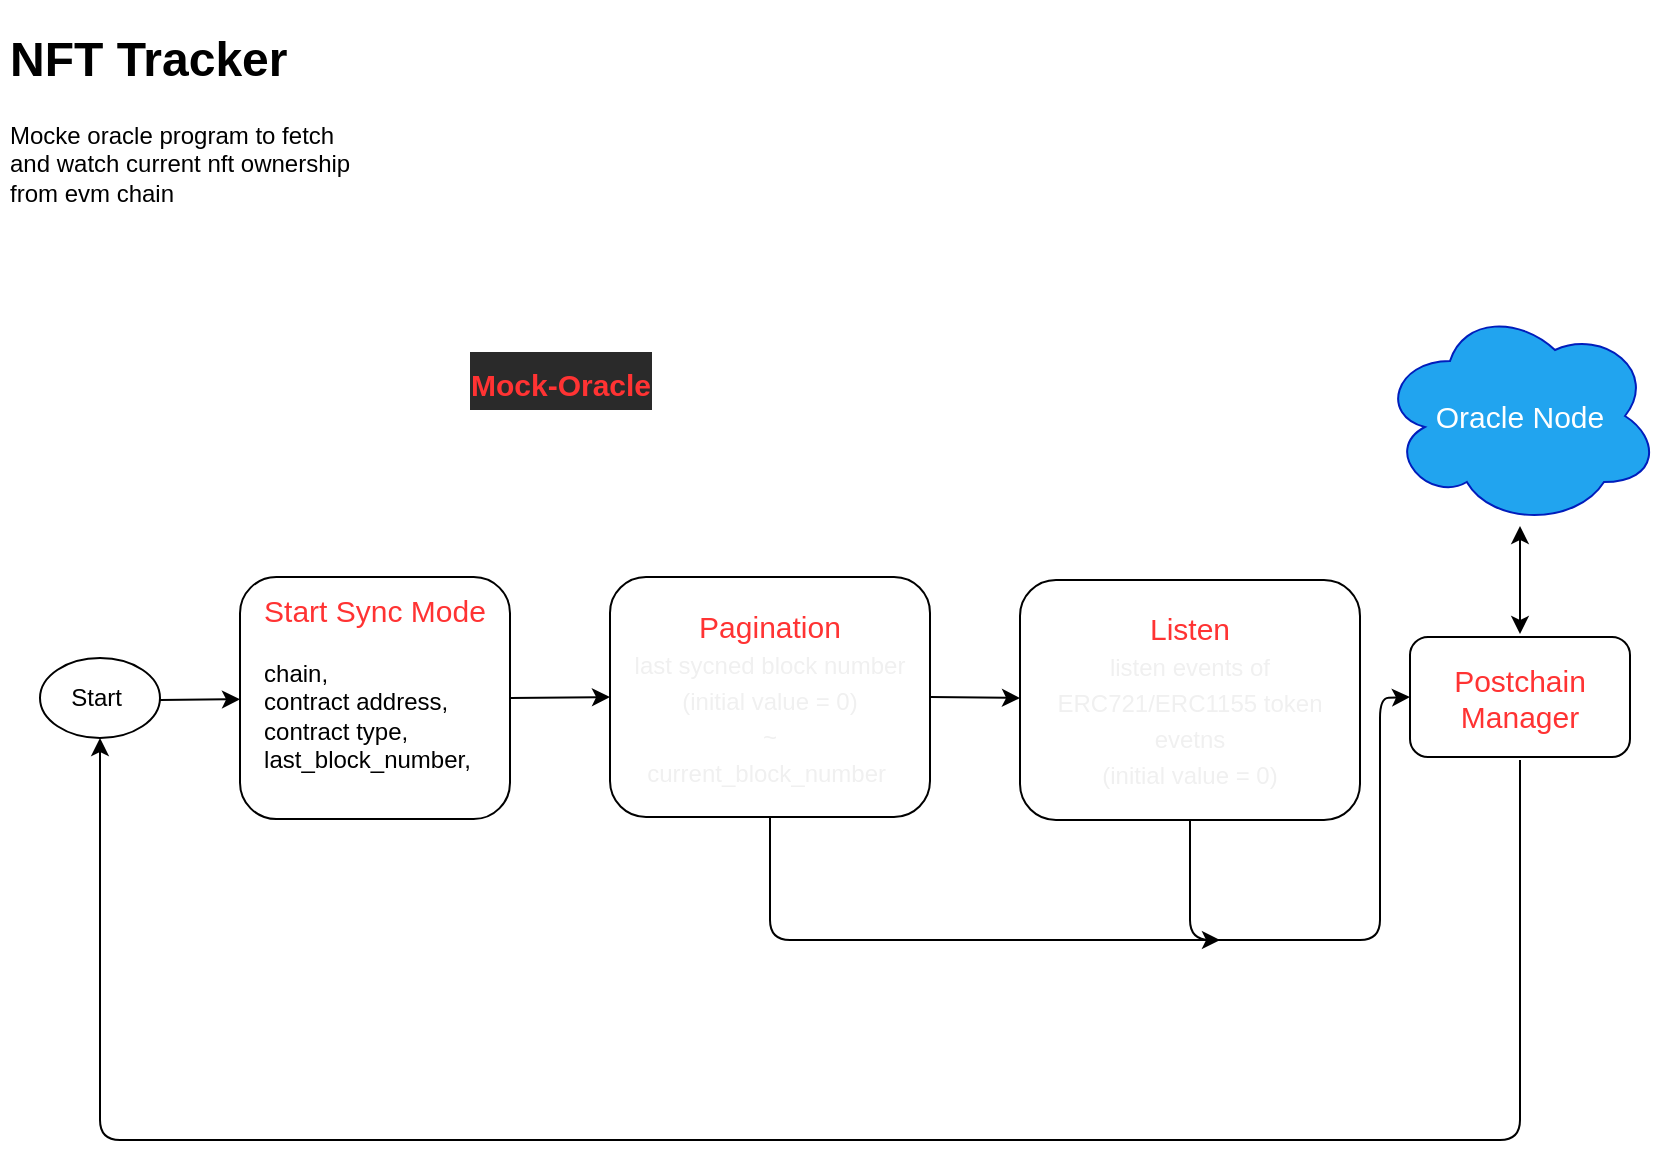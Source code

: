 <mxfile>
    <diagram id="b1OXNlHl6_CuhNNXzP8F" name="main">
        <mxGraphModel dx="845" dy="534" grid="1" gridSize="10" guides="1" tooltips="1" connect="1" arrows="1" fold="1" page="1" pageScale="1" pageWidth="850" pageHeight="1100" math="0" shadow="0">
            <root>
                <mxCell id="0"/>
                <mxCell id="1" parent="0"/>
                <mxCell id="2" value="Start&amp;nbsp;" style="ellipse;whiteSpace=wrap;html=1;" parent="1" vertex="1">
                    <mxGeometry x="60" y="359" width="60" height="40" as="geometry"/>
                </mxCell>
                <mxCell id="3" value="&lt;h1&gt;NFT Tracker&lt;/h1&gt;&lt;p&gt;Mocke oracle program to fetch and watch current nft ownership from evm chain&lt;/p&gt;" style="text;html=1;strokeColor=none;fillColor=none;spacing=5;spacingTop=-20;whiteSpace=wrap;overflow=hidden;rounded=0;" parent="1" vertex="1">
                    <mxGeometry x="40" y="40" width="190" height="100" as="geometry"/>
                </mxCell>
                <mxCell id="5" value="Pagination&lt;br&gt;&lt;span style=&quot;color: rgb(240 , 240 , 240) ; font-size: 12px ; text-align: left&quot;&gt;last sycned block number&lt;br&gt;(initial value = 0)&lt;br&gt;~&lt;br&gt;current_block_number&amp;nbsp;&lt;/span&gt;" style="rounded=1;whiteSpace=wrap;html=1;fontSize=15;fontColor=#FF3333;" parent="1" vertex="1">
                    <mxGeometry x="345" y="318.5" width="160" height="120" as="geometry"/>
                </mxCell>
                <mxCell id="11" value="" style="endArrow=classic;html=1;fontSize=15;fontColor=#FF3333;entryX=0;entryY=0.5;entryDx=0;entryDy=0;exitX=1;exitY=0.5;exitDx=0;exitDy=0;" parent="1" target="5" edge="1" source="27">
                    <mxGeometry width="50" height="50" relative="1" as="geometry">
                        <mxPoint x="330" y="379" as="sourcePoint"/>
                        <mxPoint x="410" y="499" as="targetPoint"/>
                        <Array as="points"/>
                    </mxGeometry>
                </mxCell>
                <mxCell id="12" value="Oracle Node" style="ellipse;shape=cloud;whiteSpace=wrap;html=1;fontSize=15;fontColor=#ffffff;fillColor=#21A4EF;strokeColor=#001DBC;" parent="1" vertex="1">
                    <mxGeometry x="730" y="183" width="140" height="110" as="geometry"/>
                </mxCell>
                <mxCell id="13" value="Postchain Manager" style="rounded=1;whiteSpace=wrap;html=1;fontSize=15;fontColor=#FF3333;" parent="1" vertex="1">
                    <mxGeometry x="745" y="348.5" width="110" height="60" as="geometry"/>
                </mxCell>
                <mxCell id="23" value="" style="endArrow=classic;startArrow=classic;html=1;fontSize=15;fontColor=#FF3333;entryX=0.5;entryY=1;entryDx=0;entryDy=0;entryPerimeter=0;" parent="1" target="12" edge="1">
                    <mxGeometry width="50" height="50" relative="1" as="geometry">
                        <mxPoint x="800" y="347" as="sourcePoint"/>
                        <mxPoint x="750" y="287" as="targetPoint"/>
                    </mxGeometry>
                </mxCell>
                <mxCell id="2qn1xMY_IjZt9HpOv6N8-24" value="&lt;font style=&quot;font-size: 15px&quot;&gt;Mock-Oracle&lt;/font&gt;" style="text;strokeColor=none;fillColor=none;html=1;fontSize=24;fontStyle=1;verticalAlign=middle;align=center;labelBackgroundColor=#2A2A2A;fontColor=#FF3333;" parent="1" vertex="1">
                    <mxGeometry x="270" y="200" width="100" height="40" as="geometry"/>
                </mxCell>
                <mxCell id="7" value="Listen&lt;br&gt;&lt;div&gt;&lt;font color=&quot;#f0f0f0&quot;&gt;&lt;span style=&quot;font-size: 12px&quot;&gt;listen events of ERC721/ERC1155 token evetns&lt;/span&gt;&lt;/font&gt;&lt;/div&gt;&lt;span style=&quot;color: rgb(240 , 240 , 240) ; font-size: 12px&quot;&gt;(initial value = 0)&lt;/span&gt;" style="rounded=1;whiteSpace=wrap;html=1;fontSize=15;fontColor=#FF3333;align=center;" parent="1" vertex="1">
                    <mxGeometry x="550" y="320" width="170" height="120" as="geometry"/>
                </mxCell>
                <mxCell id="27" value="&lt;font color=&quot;#ff3333&quot;&gt;&lt;span style=&quot;font-size: 15px&quot;&gt;Start Sync Mode&lt;/span&gt;&lt;/font&gt;&lt;br&gt;&lt;br&gt;&lt;div style=&quot;text-align: left&quot;&gt;&lt;span&gt;chain,&lt;/span&gt;&lt;/div&gt;&lt;div style=&quot;text-align: left&quot;&gt;&lt;span&gt;contract address,&lt;/span&gt;&lt;/div&gt;&lt;div style=&quot;text-align: left&quot;&gt;&lt;span&gt;contract type,&lt;/span&gt;&lt;/div&gt;&lt;div style=&quot;text-align: left&quot;&gt;&lt;span&gt;last_block_number,&lt;/span&gt;&lt;/div&gt;&lt;div style=&quot;text-align: left&quot;&gt;&lt;br&gt;&lt;/div&gt;" style="rounded=1;whiteSpace=wrap;html=1;" vertex="1" parent="1">
                    <mxGeometry x="160" y="318.5" width="135" height="121" as="geometry"/>
                </mxCell>
                <mxCell id="28" value="" style="endArrow=classic;html=1;" edge="1" parent="1" target="27">
                    <mxGeometry width="50" height="50" relative="1" as="geometry">
                        <mxPoint x="120" y="380" as="sourcePoint"/>
                        <mxPoint x="280" y="360" as="targetPoint"/>
                    </mxGeometry>
                </mxCell>
                <mxCell id="29" value="" style="endArrow=classic;html=1;entryX=0.5;entryY=1;entryDx=0;entryDy=0;" edge="1" parent="1" target="2">
                    <mxGeometry width="50" height="50" relative="1" as="geometry">
                        <mxPoint x="800" y="410" as="sourcePoint"/>
                        <mxPoint x="130" y="380" as="targetPoint"/>
                        <Array as="points">
                            <mxPoint x="800" y="600"/>
                            <mxPoint x="90" y="600"/>
                        </Array>
                    </mxGeometry>
                </mxCell>
                <mxCell id="30" value="" style="endArrow=classic;html=1;exitX=1;exitY=0.5;exitDx=0;exitDy=0;" edge="1" parent="1" source="5">
                    <mxGeometry width="50" height="50" relative="1" as="geometry">
                        <mxPoint x="480" y="540" as="sourcePoint"/>
                        <mxPoint x="550" y="379" as="targetPoint"/>
                    </mxGeometry>
                </mxCell>
                <mxCell id="31" value="" style="endArrow=classic;html=1;exitX=0.5;exitY=1;exitDx=0;exitDy=0;entryX=0;entryY=0.5;entryDx=0;entryDy=0;" edge="1" parent="1" source="7" target="13">
                    <mxGeometry width="50" height="50" relative="1" as="geometry">
                        <mxPoint x="620" y="560" as="sourcePoint"/>
                        <mxPoint x="670" y="510" as="targetPoint"/>
                        <Array as="points">
                            <mxPoint x="635" y="500"/>
                            <mxPoint x="730" y="500"/>
                            <mxPoint x="730" y="379"/>
                        </Array>
                    </mxGeometry>
                </mxCell>
                <mxCell id="32" value="" style="endArrow=classic;html=1;exitX=0.5;exitY=1;exitDx=0;exitDy=0;" edge="1" parent="1" source="5">
                    <mxGeometry width="50" height="50" relative="1" as="geometry">
                        <mxPoint x="420" y="540" as="sourcePoint"/>
                        <mxPoint x="650" y="500" as="targetPoint"/>
                        <Array as="points">
                            <mxPoint x="425" y="500"/>
                        </Array>
                    </mxGeometry>
                </mxCell>
            </root>
        </mxGraphModel>
    </diagram>
    <diagram id="IkjSWx6UCIAEnIssnvrv" name="Pagination">
        <mxGraphModel dx="1695" dy="534" grid="1" gridSize="10" guides="1" tooltips="1" connect="1" arrows="1" fold="1" page="1" pageScale="1" pageWidth="850" pageHeight="1100" math="0" shadow="0">
            <root>
                <mxCell id="THD_KMVSrN71QMRUW1fy-0"/>
                <mxCell id="THD_KMVSrN71QMRUW1fy-1" parent="THD_KMVSrN71QMRUW1fy-0"/>
                <mxCell id="_SyRVDmd6xZqdeNpAbkV-0" value="&lt;h1&gt;NFT Tracker&lt;/h1&gt;&lt;div&gt;Pagination block&lt;/div&gt;" style="text;html=1;strokeColor=none;fillColor=none;spacing=5;spacingTop=-20;whiteSpace=wrap;overflow=hidden;rounded=0;" parent="THD_KMVSrN71QMRUW1fy-1" vertex="1">
                    <mxGeometry x="-727.5" y="40" width="190" height="70" as="geometry"/>
                </mxCell>
                <mxCell id="lDMpmmQS79Zj6d417-wL-2" value="&lt;span style=&quot;color: rgb(156 , 220 , 254) ; font-family: &amp;#34;meslolgs nf&amp;#34; , &amp;#34;menlo&amp;#34; , &amp;#34;monaco&amp;#34; , &amp;#34;courier new&amp;#34; , monospace ; text-align: left&quot;&gt;maximumRetry is null?&lt;/span&gt;" style="rhombus;whiteSpace=wrap;html=1;labelBackgroundColor=#2A2A2A;fontSize=13;fontColor=#FF3333;fillColor=default;" parent="THD_KMVSrN71QMRUW1fy-1" vertex="1">
                    <mxGeometry x="-280" y="180" width="290" height="90" as="geometry"/>
                </mxCell>
                <mxCell id="lDMpmmQS79Zj6d417-wL-3" value="" style="endArrow=classic;html=1;fontSize=13;fontColor=#FF3333;exitX=1;exitY=0.5;exitDx=0;exitDy=0;entryX=0;entryY=0.5;entryDx=0;entryDy=0;" parent="THD_KMVSrN71QMRUW1fy-1" source="lDMpmmQS79Zj6d417-wL-1" target="lDMpmmQS79Zj6d417-wL-2" edge="1">
                    <mxGeometry width="50" height="50" relative="1" as="geometry">
                        <mxPoint x="-457.5" y="220" as="sourcePoint"/>
                        <mxPoint x="-417.5" y="280" as="targetPoint"/>
                    </mxGeometry>
                </mxCell>
                <mxCell id="lDMpmmQS79Zj6d417-wL-4" value="&lt;span style=&quot;color: rgb(156 , 220 , 254) ; font-family: &amp;#34;meslolgs nf&amp;#34; , &amp;#34;menlo&amp;#34; , &amp;#34;monaco&amp;#34; , &amp;#34;courier new&amp;#34; , monospace ; text-align: left&quot;&gt;maximumRetry = Log2(lastBlockNumber)&lt;/span&gt;" style="rounded=1;whiteSpace=wrap;html=1;labelBackgroundColor=#2A2A2A;fontSize=13;fontColor=#FF3333;fillColor=default;" parent="THD_KMVSrN71QMRUW1fy-1" vertex="1">
                    <mxGeometry x="-290" y="300" width="325" height="60" as="geometry"/>
                </mxCell>
                <mxCell id="lDMpmmQS79Zj6d417-wL-5" value="" style="endArrow=classic;html=1;fontSize=13;fontColor=#FF3333;exitX=0.5;exitY=1;exitDx=0;exitDy=0;entryX=0.479;entryY=-0.022;entryDx=0;entryDy=0;entryPerimeter=0;fillColor=#60a917;strokeColor=#2D7600;strokeWidth=2;" parent="THD_KMVSrN71QMRUW1fy-1" source="lDMpmmQS79Zj6d417-wL-2" target="lDMpmmQS79Zj6d417-wL-4" edge="1">
                    <mxGeometry width="50" height="50" relative="1" as="geometry">
                        <mxPoint x="-197.5" y="310" as="sourcePoint"/>
                        <mxPoint x="-147.5" y="260" as="targetPoint"/>
                    </mxGeometry>
                </mxCell>
                <mxCell id="lDMpmmQS79Zj6d417-wL-6" value="&lt;span style=&quot;color: rgb(156 , 220 , 254) ; font-family: &amp;#34;meslolgs nf&amp;#34; , &amp;#34;menlo&amp;#34; , &amp;#34;monaco&amp;#34; , &amp;#34;courier new&amp;#34; , monospace ; text-align: left&quot;&gt;lastBlockNumber &amp;lt; endBlockNumber&amp;nbsp;&lt;br&gt;or maximumRetry &amp;lt; 0&lt;br&gt;&lt;/span&gt;" style="rhombus;whiteSpace=wrap;html=1;labelBackgroundColor=#2A2A2A;fontSize=13;fontColor=#FF3333;fillColor=default;" parent="THD_KMVSrN71QMRUW1fy-1" vertex="1">
                    <mxGeometry x="-312.5" y="390" width="355" height="130" as="geometry"/>
                </mxCell>
                <mxCell id="lDMpmmQS79Zj6d417-wL-7" value="" style="endArrow=classic;html=1;fontSize=13;fontColor=#FF3333;strokeWidth=2;exitX=0;exitY=0.5;exitDx=0;exitDy=0;fillColor=#d80073;strokeColor=#A50040;entryX=1;entryY=0.5;entryDx=0;entryDy=0;" parent="THD_KMVSrN71QMRUW1fy-1" source="lDMpmmQS79Zj6d417-wL-6" target="lDMpmmQS79Zj6d417-wL-11" edge="1">
                    <mxGeometry width="50" height="50" relative="1" as="geometry">
                        <mxPoint x="-297.5" y="660" as="sourcePoint"/>
                        <mxPoint x="-262.5" y="590" as="targetPoint"/>
                    </mxGeometry>
                </mxCell>
                <mxCell id="lDMpmmQS79Zj6d417-wL-8" value="" style="endArrow=classic;html=1;fontSize=13;fontColor=#FF3333;strokeWidth=2;exitX=0.473;exitY=1.006;exitDx=0;exitDy=0;exitPerimeter=0;entryX=0.5;entryY=0;entryDx=0;entryDy=0;" parent="THD_KMVSrN71QMRUW1fy-1" source="lDMpmmQS79Zj6d417-wL-4" target="lDMpmmQS79Zj6d417-wL-6" edge="1">
                    <mxGeometry width="50" height="50" relative="1" as="geometry">
                        <mxPoint x="-267.5" y="420" as="sourcePoint"/>
                        <mxPoint x="-217.5" y="370" as="targetPoint"/>
                    </mxGeometry>
                </mxCell>
                <mxCell id="lDMpmmQS79Zj6d417-wL-11" value="&lt;span style=&quot;color: rgb(156 , 220 , 254) ; font-family: &amp;#34;meslolgs nf&amp;#34; , &amp;#34;menlo&amp;#34; , &amp;#34;monaco&amp;#34; , &amp;#34;courier new&amp;#34; , monospace ; text-align: left&quot;&gt;DeepSearch is null?&lt;/span&gt;" style="rhombus;whiteSpace=wrap;html=1;labelBackgroundColor=#2A2A2A;fontSize=13;fontColor=#FF3333;fillColor=default;" parent="THD_KMVSrN71QMRUW1fy-1" vertex="1">
                    <mxGeometry x="-590" y="410" width="240" height="90" as="geometry"/>
                </mxCell>
                <mxCell id="lDMpmmQS79Zj6d417-wL-12" value="&lt;span style=&quot;color: rgb(156 , 220 , 254) ; font-family: &amp;#34;meslolgs nf&amp;#34; , &amp;#34;menlo&amp;#34; , &amp;#34;monaco&amp;#34; , &amp;#34;courier new&amp;#34; , monospace ; text-align: left&quot;&gt;&lt;br&gt;DeepSearch =&amp;nbsp;&lt;/span&gt;&lt;span style=&quot;color: rgb(156 , 220 , 254) ; font-family: &amp;#34;meslolgs nf&amp;#34; , &amp;#34;menlo&amp;#34; , &amp;#34;monaco&amp;#34; , &amp;#34;courier new&amp;#34; , monospace ; text-align: left&quot;&gt;lastBlockNumber&lt;/span&gt;&lt;span style=&quot;color: rgb(156 , 220 , 254) ; font-family: &amp;#34;meslolgs nf&amp;#34; , &amp;#34;menlo&amp;#34; , &amp;#34;monaco&amp;#34; , &amp;#34;courier new&amp;#34; , monospace ; text-align: left&quot;&gt;&lt;br&gt;&amp;nbsp;&amp;nbsp;&lt;/span&gt;" style="rounded=1;whiteSpace=wrap;html=1;labelBackgroundColor=#2A2A2A;fontSize=13;fontColor=#FF3333;fillColor=default;" parent="THD_KMVSrN71QMRUW1fy-1" vertex="1">
                    <mxGeometry x="-587.5" y="570" width="235" height="50" as="geometry"/>
                </mxCell>
                <mxCell id="lDMpmmQS79Zj6d417-wL-13" value="" style="endArrow=classic;html=1;fontSize=13;fontColor=#FF3333;strokeWidth=2;startArrow=none;" parent="THD_KMVSrN71QMRUW1fy-1" source="lDMpmmQS79Zj6d417-wL-1" edge="1">
                    <mxGeometry width="50" height="50" relative="1" as="geometry">
                        <mxPoint x="-707.5" y="209.5" as="sourcePoint"/>
                        <mxPoint x="-657.5" y="209.5" as="targetPoint"/>
                    </mxGeometry>
                </mxCell>
                <mxCell id="lDMpmmQS79Zj6d417-wL-15" value="" style="endArrow=classic;html=1;fontSize=13;fontColor=#FF3333;strokeWidth=2;exitX=1;exitY=0.5;exitDx=0;exitDy=0;fillColor=#60a917;strokeColor=#2D7600;" parent="THD_KMVSrN71QMRUW1fy-1" source="lDMpmmQS79Zj6d417-wL-6" edge="1">
                    <mxGeometry relative="1" as="geometry">
                        <mxPoint x="-16.5" y="450" as="sourcePoint"/>
                        <mxPoint x="-766.5" y="130" as="targetPoint"/>
                        <Array as="points">
                            <mxPoint x="170" y="455"/>
                            <mxPoint x="170" y="130"/>
                        </Array>
                    </mxGeometry>
                </mxCell>
                <mxCell id="lDMpmmQS79Zj6d417-wL-16" value="Break" style="edgeLabel;resizable=0;html=1;align=center;verticalAlign=middle;labelBackgroundColor=#2A2A2A;fontSize=13;fontColor=#FF3333;fillColor=default;" parent="lDMpmmQS79Zj6d417-wL-15" connectable="0" vertex="1">
                    <mxGeometry relative="1" as="geometry"/>
                </mxCell>
                <mxCell id="lDMpmmQS79Zj6d417-wL-18" value="" style="endArrow=classic;html=1;fontSize=13;fontColor=#FF3333;strokeWidth=2;exitX=0.5;exitY=1;exitDx=0;exitDy=0;entryX=0.5;entryY=0;entryDx=0;entryDy=0;fillColor=#60a917;strokeColor=#2D7600;" parent="THD_KMVSrN71QMRUW1fy-1" source="lDMpmmQS79Zj6d417-wL-11" target="lDMpmmQS79Zj6d417-wL-12" edge="1">
                    <mxGeometry width="50" height="50" relative="1" as="geometry">
                        <mxPoint x="-527.5" y="560" as="sourcePoint"/>
                        <mxPoint x="-477.5" y="510" as="targetPoint"/>
                    </mxGeometry>
                </mxCell>
                <mxCell id="lDMpmmQS79Zj6d417-wL-20" value="&lt;span style=&quot;color: rgb(156 , 220 , 254) ; font-family: &amp;#34;meslolgs nf&amp;#34; , &amp;#34;menlo&amp;#34; , &amp;#34;monaco&amp;#34; , &amp;#34;courier new&amp;#34; , monospace ; font-size: 13px ; font-style: normal ; font-weight: 400 ; letter-spacing: normal ; text-align: center ; text-indent: 0px ; text-transform: none ; word-spacing: 0px ; display: inline ; float: none ; background-color: rgb(42 , 42 , 42)&quot;&gt;fetch events from startBlockNumer to lastBlockNumber&lt;/span&gt;" style="rhombus;whiteSpace=wrap;html=1;labelBackgroundColor=#2A2A2A;fontSize=13;fontColor=#FF3333;fillColor=default;" parent="THD_KMVSrN71QMRUW1fy-1" vertex="1">
                    <mxGeometry x="-720" y="770" width="500" height="110" as="geometry"/>
                </mxCell>
                <mxCell id="lDMpmmQS79Zj6d417-wL-1" value="&lt;div style=&quot;color: rgb(212 , 212 , 212) ; font-family: &amp;#34;meslolgs nf&amp;#34; , &amp;#34;menlo&amp;#34; , &amp;#34;monaco&amp;#34; , &amp;#34;courier new&amp;#34; , monospace ; text-align: left&quot;&gt;&lt;span style=&quot;color: rgb(156 , 220 , 254)&quot;&gt;contract&lt;/span&gt;:&amp;nbsp;&lt;span style=&quot;color: rgb(78 , 201 , 176)&quot;&gt;ContractInfo&lt;/span&gt;&lt;/div&gt;&lt;div style=&quot;color: rgb(212 , 212 , 212) ; font-family: &amp;#34;meslolgs nf&amp;#34; , &amp;#34;menlo&amp;#34; , &amp;#34;monaco&amp;#34; , &amp;#34;courier new&amp;#34; , monospace ; text-align: left&quot;&gt;&lt;span style=&quot;color: rgb(156 , 220 , 254)&quot;&gt;filter&lt;/span&gt;:&amp;nbsp;&lt;span style=&quot;color: rgb(78 , 201 , 176)&quot;&gt;ethers&lt;/span&gt;.&lt;span style=&quot;color: rgb(78 , 201 , 176)&quot;&gt;EventFilter&lt;/span&gt;&lt;/div&gt;&lt;div style=&quot;color: rgb(212 , 212 , 212) ; font-family: &amp;#34;meslolgs nf&amp;#34; , &amp;#34;menlo&amp;#34; , &amp;#34;monaco&amp;#34; , &amp;#34;courier new&amp;#34; , monospace ; text-align: left&quot;&gt;&lt;span style=&quot;color: rgb(156 , 220 , 254)&quot;&gt;lastBlockNumber&lt;/span&gt;:&amp;nbsp;&lt;span style=&quot;color: rgb(78 , 201 , 176)&quot;&gt;number&lt;/span&gt;&lt;/div&gt;&lt;div style=&quot;color: rgb(212 , 212 , 212) ; font-family: &amp;#34;meslolgs nf&amp;#34; , &amp;#34;menlo&amp;#34; , &amp;#34;monaco&amp;#34; , &amp;#34;courier new&amp;#34; , monospace ; text-align: left&quot;&gt;&lt;span style=&quot;color: rgb(156 , 220 , 254)&quot;&gt;endBlockNumber&lt;/span&gt;:&amp;nbsp;&lt;span style=&quot;color: rgb(78 , 201 , 176)&quot;&gt;number&lt;/span&gt;&lt;/div&gt;&lt;div style=&quot;color: rgb(212 , 212 , 212) ; font-family: &amp;#34;meslolgs nf&amp;#34; , &amp;#34;menlo&amp;#34; , &amp;#34;monaco&amp;#34; , &amp;#34;courier new&amp;#34; , monospace ; text-align: left&quot;&gt;&lt;span style=&quot;color: rgb(156 , 220 , 254)&quot;&gt;defaultSearchDeep&lt;/span&gt;?:&amp;nbsp;&lt;span style=&quot;color: rgb(78 , 201 , 176)&quot;&gt;number&lt;/span&gt;&lt;/div&gt;&lt;div style=&quot;color: rgb(212 , 212 , 212) ; font-family: &amp;#34;meslolgs nf&amp;#34; , &amp;#34;menlo&amp;#34; , &amp;#34;monaco&amp;#34; , &amp;#34;courier new&amp;#34; , monospace ; text-align: left&quot;&gt;&lt;span style=&quot;color: rgb(156 , 220 , 254)&quot;&gt;maximumRetry&lt;/span&gt;?:&amp;nbsp;&lt;span style=&quot;color: rgb(78 , 201 , 176)&quot;&gt;number&lt;/span&gt;&lt;/div&gt;" style="ellipse;whiteSpace=wrap;html=1;labelBackgroundColor=#2A2A2A;fontSize=13;fontColor=#FF3333;fillColor=default;" parent="THD_KMVSrN71QMRUW1fy-1" vertex="1">
                    <mxGeometry x="-695" y="150" width="270" height="150" as="geometry"/>
                </mxCell>
                <mxCell id="lDMpmmQS79Zj6d417-wL-24" value="&lt;span style=&quot;color: rgb(156 , 220 , 254) ; font-family: &amp;#34;meslolgs nf&amp;#34; , &amp;#34;menlo&amp;#34; , &amp;#34;monaco&amp;#34; , &amp;#34;courier new&amp;#34; , monospace ; text-align: left&quot;&gt;DeepSearch/2&lt;br&gt;&lt;/span&gt;" style="rounded=1;whiteSpace=wrap;html=1;labelBackgroundColor=#2A2A2A;fontSize=13;fontColor=#FF3333;fillColor=default;" parent="THD_KMVSrN71QMRUW1fy-1" vertex="1">
                    <mxGeometry x="-820" y="500" width="120" height="60" as="geometry"/>
                </mxCell>
                <mxCell id="lDMpmmQS79Zj6d417-wL-25" value="" style="endArrow=classic;html=1;fontSize=13;fontColor=#FF3333;strokeWidth=2;exitX=0.5;exitY=1;exitDx=0;exitDy=0;entryX=0.5;entryY=0;entryDx=0;entryDy=0;" parent="THD_KMVSrN71QMRUW1fy-1" source="lDMpmmQS79Zj6d417-wL-12" target="lDMpmmQS79Zj6d417-wL-20" edge="1">
                    <mxGeometry width="50" height="50" relative="1" as="geometry">
                        <mxPoint x="-440" y="700" as="sourcePoint"/>
                        <mxPoint x="-560" y="700" as="targetPoint"/>
                    </mxGeometry>
                </mxCell>
                <mxCell id="lDMpmmQS79Zj6d417-wL-27" value="&lt;div&gt;&lt;font color=&quot;#9cdcfe&quot; face=&quot;meslolgs nf, menlo, monaco, courier new, monospace&quot;&gt;fetch additional info and process&lt;/font&gt;&lt;/div&gt;&lt;div&gt;&lt;font color=&quot;#9cdcfe&quot; face=&quot;meslolgs nf, menlo, monaco, courier new, monospace&quot;&gt;&lt;br&gt;&lt;/font&gt;&lt;/div&gt;&lt;div&gt;&lt;font color=&quot;#9cdcfe&quot; face=&quot;meslolgs nf, menlo, monaco, courier new, monospace&quot;&gt;lastBlockNumber = startBlockNumber&lt;/font&gt;&lt;/div&gt;" style="rounded=1;whiteSpace=wrap;html=1;labelBackgroundColor=#2A2A2A;fontSize=13;fontColor=#FF3333;fillColor=default;align=center;" parent="THD_KMVSrN71QMRUW1fy-1" vertex="1">
                    <mxGeometry x="-560" y="1240" width="180" height="100" as="geometry"/>
                </mxCell>
                <mxCell id="lDMpmmQS79Zj6d417-wL-33" value="" style="endArrow=classic;html=1;fontSize=13;fontColor=#FF3333;strokeWidth=2;entryX=0.5;entryY=1;entryDx=0;entryDy=0;exitX=0;exitY=0.5;exitDx=0;exitDy=0;fillColor=#d80073;strokeColor=#A50040;" parent="THD_KMVSrN71QMRUW1fy-1" source="lDMpmmQS79Zj6d417-wL-20" target="lDMpmmQS79Zj6d417-wL-24" edge="1">
                    <mxGeometry relative="1" as="geometry">
                        <mxPoint x="-755" y="830" as="sourcePoint"/>
                        <mxPoint x="-710" y="890" as="targetPoint"/>
                        <Array as="points">
                            <mxPoint x="-760" y="825"/>
                        </Array>
                    </mxGeometry>
                </mxCell>
                <mxCell id="lDMpmmQS79Zj6d417-wL-34" value="Exeeding Error" style="edgeLabel;resizable=0;html=1;align=center;verticalAlign=middle;labelBackgroundColor=#2A2A2A;fontSize=13;fontColor=#FF3333;fillColor=default;" parent="lDMpmmQS79Zj6d417-wL-33" connectable="0" vertex="1">
                    <mxGeometry relative="1" as="geometry"/>
                </mxCell>
                <mxCell id="lDMpmmQS79Zj6d417-wL-35" value="" style="endArrow=classic;html=1;fontSize=13;fontColor=#FF3333;strokeWidth=2;exitX=0.5;exitY=0;exitDx=0;exitDy=0;entryX=0;entryY=0.5;entryDx=0;entryDy=0;fillColor=#d80073;strokeColor=#A50040;" parent="THD_KMVSrN71QMRUW1fy-1" source="lDMpmmQS79Zj6d417-wL-24" target="lDMpmmQS79Zj6d417-wL-1" edge="1">
                    <mxGeometry width="50" height="50" relative="1" as="geometry">
                        <mxPoint x="-770" y="620" as="sourcePoint"/>
                        <mxPoint x="-760" y="200" as="targetPoint"/>
                        <Array as="points">
                            <mxPoint x="-760" y="225"/>
                        </Array>
                    </mxGeometry>
                </mxCell>
                <mxCell id="lDMpmmQS79Zj6d417-wL-45" value="" style="endArrow=classic;html=1;fontSize=13;fontColor=#FF3333;strokeWidth=2;exitX=1;exitY=0.5;exitDx=0;exitDy=0;fillColor=#d80073;strokeColor=#A50040;" parent="THD_KMVSrN71QMRUW1fy-1" source="lDMpmmQS79Zj6d417-wL-55" edge="1">
                    <mxGeometry width="50" height="50" relative="1" as="geometry">
                        <mxPoint x="-230" y="1320" as="sourcePoint"/>
                        <mxPoint x="-470" y="680" as="targetPoint"/>
                        <Array as="points">
                            <mxPoint x="-120" y="1425"/>
                            <mxPoint x="-120" y="680"/>
                        </Array>
                    </mxGeometry>
                </mxCell>
                <mxCell id="lDMpmmQS79Zj6d417-wL-46" value="&lt;font color=&quot;#9cdcfe&quot; face=&quot;meslolgs nf, menlo, monaco, courier new, monospace&quot;&gt;did not fetched any events&lt;/font&gt;" style="rhombus;whiteSpace=wrap;html=1;labelBackgroundColor=#2A2A2A;fontSize=13;fontColor=#FF3333;fillColor=default;" parent="THD_KMVSrN71QMRUW1fy-1" vertex="1">
                    <mxGeometry x="-660" y="920" width="380" height="80" as="geometry"/>
                </mxCell>
                <mxCell id="lDMpmmQS79Zj6d417-wL-47" value="&lt;div style=&quot;color: rgb(212 , 212 , 212) ; font-family: &amp;#34;meslolgs nf&amp;#34; , &amp;#34;menlo&amp;#34; , &amp;#34;monaco&amp;#34; , &amp;#34;courier new&amp;#34; , monospace ; line-height: 18px&quot;&gt;&lt;div style=&quot;font-size: 12px&quot;&gt;&lt;b style=&quot;font-size: 15px ; color: rgb(156 , 220 , 254)&quot;&gt;Increase Search Deep&lt;/b&gt;&lt;br&gt;&lt;/div&gt;&lt;div style=&quot;font-size: 12px&quot;&gt;&lt;span style=&quot;color: rgb(156 , 220 , 254)&quot;&gt;&lt;br&gt;&lt;/span&gt;&lt;/div&gt;&lt;div style=&quot;font-size: 12px&quot;&gt;&lt;span style=&quot;color: rgb(156 , 220 , 254)&quot;&gt;maximumRetry&lt;/span&gt; = &lt;span style=&quot;color: rgb(220 , 220 , 170)&quot;&gt;log2&lt;/span&gt;(&lt;span style=&quot;color: rgb(156 , 220 , 254)&quot;&gt;startBlockNumber&lt;/span&gt;)&lt;br&gt;&lt;/div&gt;&lt;div style=&quot;font-size: 12px&quot;&gt;&lt;span style=&quot;color: rgb(156 , 220 , 254)&quot;&gt;defaultSearchDeep&lt;/span&gt; = &lt;span style=&quot;color: rgb(156 , 220 , 254)&quot;&gt;startBlockNumber&lt;/span&gt;;&lt;br&gt;&lt;/div&gt;&lt;/div&gt;" style="rounded=1;whiteSpace=wrap;html=1;labelBackgroundColor=#2A2A2A;fontSize=13;fontColor=#FF3333;fillColor=#2A2A2A;" parent="THD_KMVSrN71QMRUW1fy-1" vertex="1">
                    <mxGeometry x="-625" y="1050" width="310" height="130" as="geometry"/>
                </mxCell>
                <mxCell id="lDMpmmQS79Zj6d417-wL-48" value="" style="endArrow=classic;html=1;fontSize=15;fontColor=#FF3333;strokeWidth=2;exitX=0.5;exitY=1;exitDx=0;exitDy=0;entryX=0.5;entryY=0;entryDx=0;entryDy=0;fillColor=#60a917;strokeColor=#2D7600;" parent="THD_KMVSrN71QMRUW1fy-1" source="lDMpmmQS79Zj6d417-wL-46" target="lDMpmmQS79Zj6d417-wL-47" edge="1">
                    <mxGeometry width="50" height="50" relative="1" as="geometry">
                        <mxPoint x="-220" y="1200" as="sourcePoint"/>
                        <mxPoint x="-170" y="1150" as="targetPoint"/>
                    </mxGeometry>
                </mxCell>
                <mxCell id="lDMpmmQS79Zj6d417-wL-49" value="" style="endArrow=classic;html=1;fontSize=15;fontColor=#FF3333;strokeWidth=2;exitX=0.5;exitY=1;exitDx=0;exitDy=0;entryX=0.5;entryY=0;entryDx=0;entryDy=0;fillColor=#60a917;strokeColor=#2D7600;" parent="THD_KMVSrN71QMRUW1fy-1" source="lDMpmmQS79Zj6d417-wL-20" target="lDMpmmQS79Zj6d417-wL-46" edge="1">
                    <mxGeometry width="50" height="50" relative="1" as="geometry">
                        <mxPoint x="-390" y="970" as="sourcePoint"/>
                        <mxPoint x="-340" y="920" as="targetPoint"/>
                    </mxGeometry>
                </mxCell>
                <mxCell id="lDMpmmQS79Zj6d417-wL-50" value="" style="endArrow=classic;html=1;fontSize=15;fontColor=#FF3333;strokeWidth=2;exitX=0;exitY=0.5;exitDx=0;exitDy=0;fillColor=#d80073;strokeColor=#A50040;" parent="THD_KMVSrN71QMRUW1fy-1" source="lDMpmmQS79Zj6d417-wL-46" edge="1">
                    <mxGeometry width="50" height="50" relative="1" as="geometry">
                        <mxPoint x="-730" y="1060" as="sourcePoint"/>
                        <mxPoint x="-470" y="1200" as="targetPoint"/>
                        <Array as="points">
                            <mxPoint x="-720" y="960"/>
                            <mxPoint x="-720" y="1200"/>
                        </Array>
                    </mxGeometry>
                </mxCell>
                <mxCell id="lDMpmmQS79Zj6d417-wL-51" value="" style="endArrow=classic;html=1;fontSize=15;fontColor=#FF3333;strokeWidth=2;exitX=0.5;exitY=1;exitDx=0;exitDy=0;entryX=0.5;entryY=0;entryDx=0;entryDy=0;" parent="THD_KMVSrN71QMRUW1fy-1" source="lDMpmmQS79Zj6d417-wL-47" target="lDMpmmQS79Zj6d417-wL-27" edge="1">
                    <mxGeometry width="50" height="50" relative="1" as="geometry">
                        <mxPoint x="-270" y="1270" as="sourcePoint"/>
                        <mxPoint x="-220" y="1220" as="targetPoint"/>
                    </mxGeometry>
                </mxCell>
                <mxCell id="lDMpmmQS79Zj6d417-wL-55" value="&lt;font color=&quot;#9cdcfe&quot; face=&quot;meslolgs nf, menlo, monaco, courier new, monospace&quot;&gt;&lt;span style=&quot;font-size: 13px&quot;&gt;lastBlockNumber &amp;lt;= endBlockNumber&lt;/span&gt;&lt;/font&gt;" style="rhombus;whiteSpace=wrap;html=1;labelBackgroundColor=#2A2A2A;fontSize=15;fontColor=#FF3333;fillColor=#2A2A2A;" parent="THD_KMVSrN71QMRUW1fy-1" vertex="1">
                    <mxGeometry x="-645" y="1380" width="350" height="90" as="geometry"/>
                </mxCell>
                <mxCell id="lDMpmmQS79Zj6d417-wL-56" value="" style="endArrow=classic;html=1;fontSize=15;fontColor=#FF3333;strokeWidth=2;exitX=0.5;exitY=1;exitDx=0;exitDy=0;entryX=0.5;entryY=0;entryDx=0;entryDy=0;" parent="THD_KMVSrN71QMRUW1fy-1" source="lDMpmmQS79Zj6d417-wL-27" target="lDMpmmQS79Zj6d417-wL-55" edge="1">
                    <mxGeometry width="50" height="50" relative="1" as="geometry">
                        <mxPoint x="-760" y="1420" as="sourcePoint"/>
                        <mxPoint x="-710" y="1370" as="targetPoint"/>
                    </mxGeometry>
                </mxCell>
                <mxCell id="8_s96XDrFa0IPsbRUJJe-0" value="Oracle Node" style="ellipse;shape=cloud;whiteSpace=wrap;html=1;fontSize=15;fontColor=#ffffff;fillColor=#21A4EF;strokeColor=#001DBC;" parent="THD_KMVSrN71QMRUW1fy-1" vertex="1">
                    <mxGeometry x="-810" y="1510" width="140" height="110" as="geometry"/>
                </mxCell>
                <mxCell id="8_s96XDrFa0IPsbRUJJe-1" value="Poschain Manager" style="rounded=1;whiteSpace=wrap;html=1;labelBackgroundColor=#2A2A2A;fontSize=15;fontColor=#FF3333;fillColor=#2A2A2A;" parent="THD_KMVSrN71QMRUW1fy-1" vertex="1">
                    <mxGeometry x="-800" y="1380" width="120" height="60" as="geometry"/>
                </mxCell>
                <mxCell id="8_s96XDrFa0IPsbRUJJe-2" value="" style="endArrow=classic;html=1;fontSize=15;fontColor=#FF3333;strokeWidth=2;entryX=0.5;entryY=0;entryDx=0;entryDy=0;" parent="THD_KMVSrN71QMRUW1fy-1" source="lDMpmmQS79Zj6d417-wL-27" target="8_s96XDrFa0IPsbRUJJe-1" edge="1">
                    <mxGeometry width="50" height="50" relative="1" as="geometry">
                        <mxPoint x="-630" y="1340" as="sourcePoint"/>
                        <mxPoint x="-750" y="1290" as="targetPoint"/>
                        <Array as="points">
                            <mxPoint x="-740" y="1290"/>
                        </Array>
                    </mxGeometry>
                </mxCell>
                <mxCell id="8_s96XDrFa0IPsbRUJJe-4" value="" style="endArrow=classic;html=1;fontSize=15;fontColor=#FF3333;strokeWidth=2;exitX=0.5;exitY=1;exitDx=0;exitDy=0;" parent="THD_KMVSrN71QMRUW1fy-1" source="8_s96XDrFa0IPsbRUJJe-1" target="8_s96XDrFa0IPsbRUJJe-0" edge="1">
                    <mxGeometry width="50" height="50" relative="1" as="geometry">
                        <mxPoint x="-600" y="1610" as="sourcePoint"/>
                        <mxPoint x="-550" y="1560" as="targetPoint"/>
                    </mxGeometry>
                </mxCell>
                <mxCell id="8_s96XDrFa0IPsbRUJJe-5" value="" style="endArrow=none;html=1;fontSize=15;fontColor=#FF3333;strokeWidth=3;exitX=0.5;exitY=1;exitDx=0;exitDy=0;fillColor=#008a00;strokeColor=#005700;" parent="THD_KMVSrN71QMRUW1fy-1" source="lDMpmmQS79Zj6d417-wL-55" edge="1">
                    <mxGeometry width="50" height="50" relative="1" as="geometry">
                        <mxPoint x="-250" y="1620" as="sourcePoint"/>
                        <mxPoint x="170" y="450" as="targetPoint"/>
                        <Array as="points">
                            <mxPoint x="-470" y="1520"/>
                            <mxPoint x="170" y="1520"/>
                        </Array>
                    </mxGeometry>
                </mxCell>
            </root>
        </mxGraphModel>
    </diagram>
    <diagram id="3ewuZZ86RQXTxTZxLVyq" name="Oracle Node">
        <mxGraphModel dx="845" dy="534" grid="1" gridSize="10" guides="1" tooltips="1" connect="1" arrows="1" fold="1" page="1" pageScale="1" pageWidth="850" pageHeight="1100" math="0" shadow="0">
            <root>
                <mxCell id="d87TsMlPnWXFvVwsL46m-0"/>
                <mxCell id="d87TsMlPnWXFvVwsL46m-1" parent="d87TsMlPnWXFvVwsL46m-0"/>
            </root>
        </mxGraphModel>
    </diagram>
</mxfile>